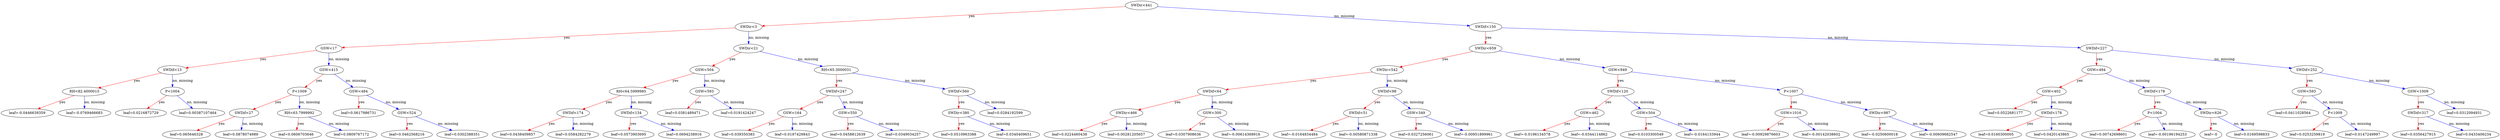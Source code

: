 digraph {
    graph [ rankdir=TB ]

    0 [ label="SWDir<441" ]
    0 -> 1 [label="yes" color="#FF0000"]
    0 -> 2 [label="no, missing" color="#0000FF"]

    1 [ label="SWDir<3" ]
    1 -> 3 [label="yes" color="#FF0000"]
    1 -> 4 [label="no, missing" color="#0000FF"]

    3 [ label="GSW<17" ]
    3 -> 7 [label="yes" color="#FF0000"]
    3 -> 8 [label="no, missing" color="#0000FF"]

    7 [ label="SWDif<13" ]
    7 -> 15 [label="yes" color="#FF0000"]
    7 -> 16 [label="no, missing" color="#0000FF"]

    15 [ label="RH<82.4000015" ]
    15 -> 31 [label="yes" color="#FF0000"]
    15 -> 32 [label="no, missing" color="#0000FF"]

    31 [ label="leaf=-0.0446639359" ]

    32 [ label="leaf=-0.0769466683" ]

    16 [ label="P<1004" ]
    16 -> 33 [label="yes" color="#FF0000"]
    16 -> 34 [label="no, missing" color="#0000FF"]

    33 [ label="leaf=0.0216872729" ]

    34 [ label="leaf=0.00387107464" ]

    8 [ label="GSW<415" ]
    8 -> 17 [label="yes" color="#FF0000"]
    8 -> 18 [label="no, missing" color="#0000FF"]

    17 [ label="P<1009" ]
    17 -> 35 [label="yes" color="#FF0000"]
    17 -> 36 [label="no, missing" color="#0000FF"]

    35 [ label="SWDif<27" ]
    35 -> 63 [label="yes" color="#FF0000"]
    35 -> 64 [label="no, missing" color="#0000FF"]

    63 [ label="leaf=0.065646328" ]

    64 [ label="leaf=0.0878074989" ]

    36 [ label="RH<63.7999992" ]
    36 -> 65 [label="yes" color="#FF0000"]
    36 -> 66 [label="no, missing" color="#0000FF"]

    65 [ label="leaf=0.0606703646" ]

    66 [ label="leaf=0.0809767172" ]

    18 [ label="GSW<484" ]
    18 -> 37 [label="yes" color="#FF0000"]
    18 -> 38 [label="no, missing" color="#0000FF"]

    37 [ label="leaf=0.0617986731" ]

    38 [ label="GSW<524" ]
    38 -> 67 [label="yes" color="#FF0000"]
    38 -> 68 [label="no, missing" color="#0000FF"]

    67 [ label="leaf=0.0462568216" ]

    68 [ label="leaf=0.0302388351" ]

    4 [ label="SWDir<21" ]
    4 -> 9 [label="yes" color="#FF0000"]
    4 -> 10 [label="no, missing" color="#0000FF"]

    9 [ label="GSW<504" ]
    9 -> 19 [label="yes" color="#FF0000"]
    9 -> 20 [label="no, missing" color="#0000FF"]

    19 [ label="RH<64.5999985" ]
    19 -> 39 [label="yes" color="#FF0000"]
    19 -> 40 [label="no, missing" color="#0000FF"]

    39 [ label="SWDif<174" ]
    39 -> 69 [label="yes" color="#FF0000"]
    39 -> 70 [label="no, missing" color="#0000FF"]

    69 [ label="leaf=0.0438409857" ]

    70 [ label="leaf=0.0584282279" ]

    40 [ label="SWDif<134" ]
    40 -> 71 [label="yes" color="#FF0000"]
    40 -> 72 [label="no, missing" color="#0000FF"]

    71 [ label="leaf=0.0573903695" ]

    72 [ label="leaf=0.0694238916" ]

    20 [ label="GSW<593" ]
    20 -> 41 [label="yes" color="#FF0000"]
    20 -> 42 [label="no, missing" color="#0000FF"]

    41 [ label="leaf=0.0381489471" ]

    42 [ label="leaf=0.0191424247" ]

    10 [ label="RH<65.3000031" ]
    10 -> 21 [label="yes" color="#FF0000"]
    10 -> 22 [label="no, missing" color="#0000FF"]

    21 [ label="SWDif<247" ]
    21 -> 43 [label="yes" color="#FF0000"]
    21 -> 44 [label="no, missing" color="#0000FF"]

    43 [ label="GSW<164" ]
    43 -> 73 [label="yes" color="#FF0000"]
    43 -> 74 [label="no, missing" color="#0000FF"]

    73 [ label="leaf=0.039350383" ]

    74 [ label="leaf=0.0197429843" ]

    44 [ label="GSW<550" ]
    44 -> 75 [label="yes" color="#FF0000"]
    44 -> 76 [label="no, missing" color="#0000FF"]

    75 [ label="leaf=0.0458812639" ]

    76 [ label="leaf=0.0349034257" ]

    22 [ label="SWDif<560" ]
    22 -> 45 [label="yes" color="#FF0000"]
    22 -> 46 [label="no, missing" color="#0000FF"]

    45 [ label="SWDir<380" ]
    45 -> 77 [label="yes" color="#FF0000"]
    45 -> 78 [label="no, missing" color="#0000FF"]

    77 [ label="leaf=0.0510963388" ]

    78 [ label="leaf=0.0340409651" ]

    46 [ label="leaf=0.0284192599" ]

    2 [ label="SWDif<150" ]
    2 -> 5 [label="yes" color="#FF0000"]
    2 -> 6 [label="no, missing" color="#0000FF"]

    5 [ label="SWDir<659" ]
    5 -> 11 [label="yes" color="#FF0000"]
    5 -> 12 [label="no, missing" color="#0000FF"]

    11 [ label="SWDir<542" ]
    11 -> 23 [label="yes" color="#FF0000"]
    11 -> 24 [label="no, missing" color="#0000FF"]

    23 [ label="SWDif<64" ]
    23 -> 47 [label="yes" color="#FF0000"]
    23 -> 48 [label="no, missing" color="#0000FF"]

    47 [ label="SWDir<466" ]
    47 -> 79 [label="yes" color="#FF0000"]
    47 -> 80 [label="no, missing" color="#0000FF"]

    79 [ label="leaf=0.0224460438" ]

    80 [ label="leaf=0.00281205657" ]

    48 [ label="GSW<300" ]
    48 -> 81 [label="yes" color="#FF0000"]
    48 -> 82 [label="no, missing" color="#0000FF"]

    81 [ label="leaf=0.0307908636" ]

    82 [ label="leaf=-0.00614368916" ]

    24 [ label="SWDif<98" ]
    24 -> 49 [label="yes" color="#FF0000"]
    24 -> 50 [label="no, missing" color="#0000FF"]

    49 [ label="SWDif<51" ]
    49 -> 83 [label="yes" color="#FF0000"]
    49 -> 84 [label="no, missing" color="#0000FF"]

    83 [ label="leaf=-0.0164834484" ]

    84 [ label="leaf=-0.00580871338" ]

    50 [ label="GSW<349" ]
    50 -> 85 [label="yes" color="#FF0000"]
    50 -> 86 [label="no, missing" color="#0000FF"]

    85 [ label="leaf=0.0327256061" ]

    86 [ label="leaf=-0.00951899961" ]

    12 [ label="GSW<949" ]
    12 -> 25 [label="yes" color="#FF0000"]
    12 -> 26 [label="no, missing" color="#0000FF"]

    25 [ label="SWDif<120" ]
    25 -> 51 [label="yes" color="#FF0000"]
    25 -> 52 [label="no, missing" color="#0000FF"]

    51 [ label="GSW<462" ]
    51 -> 87 [label="yes" color="#FF0000"]
    51 -> 88 [label="no, missing" color="#0000FF"]

    87 [ label="leaf=-0.0196134578" ]

    88 [ label="leaf=-0.0344114862" ]

    52 [ label="GSW<504" ]
    52 -> 89 [label="yes" color="#FF0000"]
    52 -> 90 [label="no, missing" color="#0000FF"]

    89 [ label="leaf=0.0103300549" ]

    90 [ label="leaf=-0.0164133944" ]

    26 [ label="P<1007" ]
    26 -> 53 [label="yes" color="#FF0000"]
    26 -> 54 [label="no, missing" color="#0000FF"]

    53 [ label="GSW<1016" ]
    53 -> 91 [label="yes" color="#FF0000"]
    53 -> 92 [label="no, missing" color="#0000FF"]

    91 [ label="leaf=-0.00929876603" ]

    92 [ label="leaf=-0.00142038602" ]

    54 [ label="SWDir<987" ]
    54 -> 93 [label="yes" color="#FF0000"]
    54 -> 94 [label="no, missing" color="#0000FF"]

    93 [ label="leaf=-0.0250600018" ]

    94 [ label="leaf=-0.00609682547" ]

    6 [ label="SWDif<227" ]
    6 -> 13 [label="yes" color="#FF0000"]
    6 -> 14 [label="no, missing" color="#0000FF"]

    13 [ label="GSW<494" ]
    13 -> 27 [label="yes" color="#FF0000"]
    13 -> 28 [label="no, missing" color="#0000FF"]

    27 [ label="GSW<402" ]
    27 -> 55 [label="yes" color="#FF0000"]
    27 -> 56 [label="no, missing" color="#0000FF"]

    55 [ label="leaf=0.0522681177" ]

    56 [ label="SWDif<178" ]
    56 -> 95 [label="yes" color="#FF0000"]
    56 -> 96 [label="no, missing" color="#0000FF"]

    95 [ label="leaf=0.0160300005" ]

    96 [ label="leaf=0.0420143865" ]

    28 [ label="SWDif<178" ]
    28 -> 57 [label="yes" color="#FF0000"]
    28 -> 58 [label="no, missing" color="#0000FF"]

    57 [ label="P<1004" ]
    57 -> 97 [label="yes" color="#FF0000"]
    57 -> 98 [label="no, missing" color="#0000FF"]

    97 [ label="leaf=0.00742698601" ]

    98 [ label="leaf=-0.00196194253" ]

    58 [ label="SWDir<626" ]
    58 -> 99 [label="yes" color="#FF0000"]
    58 -> 100 [label="no, missing" color="#0000FF"]

    99 [ label="leaf=-0" ]

    100 [ label="leaf=0.0169598833" ]

    14 [ label="SWDif<252" ]
    14 -> 29 [label="yes" color="#FF0000"]
    14 -> 30 [label="no, missing" color="#0000FF"]

    29 [ label="GSW<593" ]
    29 -> 59 [label="yes" color="#FF0000"]
    29 -> 60 [label="no, missing" color="#0000FF"]

    59 [ label="leaf=0.0411028564" ]

    60 [ label="P<1009" ]
    60 -> 101 [label="yes" color="#FF0000"]
    60 -> 102 [label="no, missing" color="#0000FF"]

    101 [ label="leaf=0.0253259819" ]

    102 [ label="leaf=0.0147249997" ]

    30 [ label="GSW<1009" ]
    30 -> 61 [label="yes" color="#FF0000"]
    30 -> 62 [label="no, missing" color="#0000FF"]

    61 [ label="SWDif<317" ]
    61 -> 103 [label="yes" color="#FF0000"]
    61 -> 104 [label="no, missing" color="#0000FF"]

    103 [ label="leaf=0.0356427915" ]

    104 [ label="leaf=0.0433406234" ]

    62 [ label="leaf=0.0312094931" ]
}
